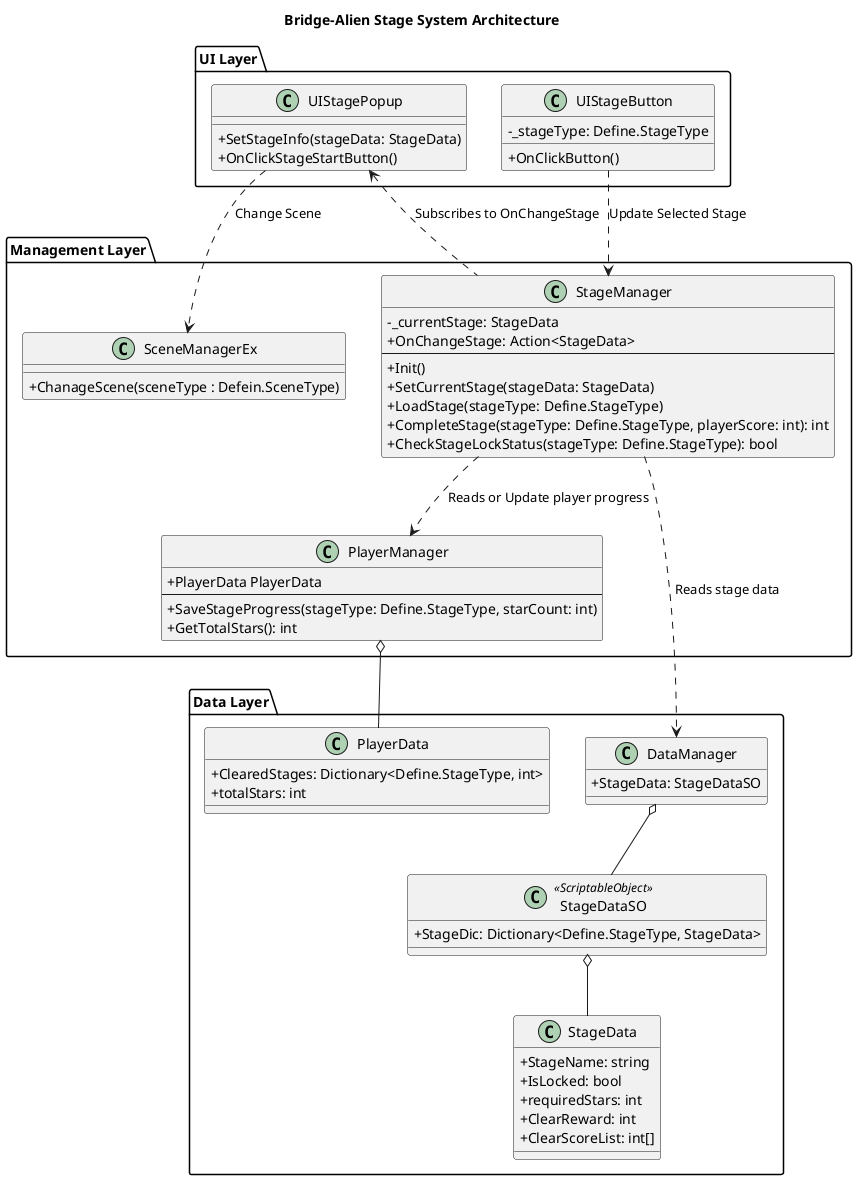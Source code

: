 @startuml
title Bridge-Alien Stage System Architecture

skinparam classAttributeIconSize 0

package "UI Layer" {

    class UIStagePopup {
        + SetStageInfo(stageData: StageData)
        + OnClickStageStartButton()
    }

    class UIStageButton {
        - _stageType: Define.StageType
        + OnClickButton()
    }
}

package "Management Layer" {
    class SceneManagerEx {
        + ChanageScene(sceneType : Defein.SceneType)
    }

    class StageManager {
        - _currentStage: StageData
        + OnChangeStage: Action<StageData>
        --
        + Init()
        + SetCurrentStage(stageData: StageData)
        + LoadStage(stageType: Define.StageType)
        + CompleteStage(stageType: Define.StageType, playerScore: int): int
        + CheckStageLockStatus(stageType: Define.StageType): bool
    }

    class PlayerManager {
        + PlayerData PlayerData
        --
        + SaveStageProgress(stageType: Define.StageType, starCount: int)
        + GetTotalStars(): int
    }
}

package "Data Layer" {
    class PlayerData {
        + ClearedStages: Dictionary<Define.StageType, int>
        + totalStars: int
    }

    class StageDataSO <<ScriptableObject>> {
        + StageDic: Dictionary<Define.StageType, StageData>
    }

    class StageData {
        + StageName: string
        + IsLocked: bool
        + requiredStars: int
        + ClearReward: int
        + ClearScoreList: int[]
    }
    
    class DataManager {
      + StageData: StageDataSO
    }
}

' --- Relationships ---

' Data Dependencies
PlayerManager o-- PlayerData
DataManager o-- StageDataSO
StageDataSO o-- StageData

' Inter-Manager Dependencies
' StageManager needs data from other managers
StageManager ..> DataManager : Reads stage data
StageManager ..> PlayerManager : Reads or Update player progress

' UI to Manager Dependencies
UIStagePopup ..> SceneManagerEx : Change Scene
UIStageButton ..> StageManager : Update Selected Stage

' Event-based/Callback Dependencies
UIStagePopup <.. StageManager : Subscribes to OnChangeStage

@enduml
